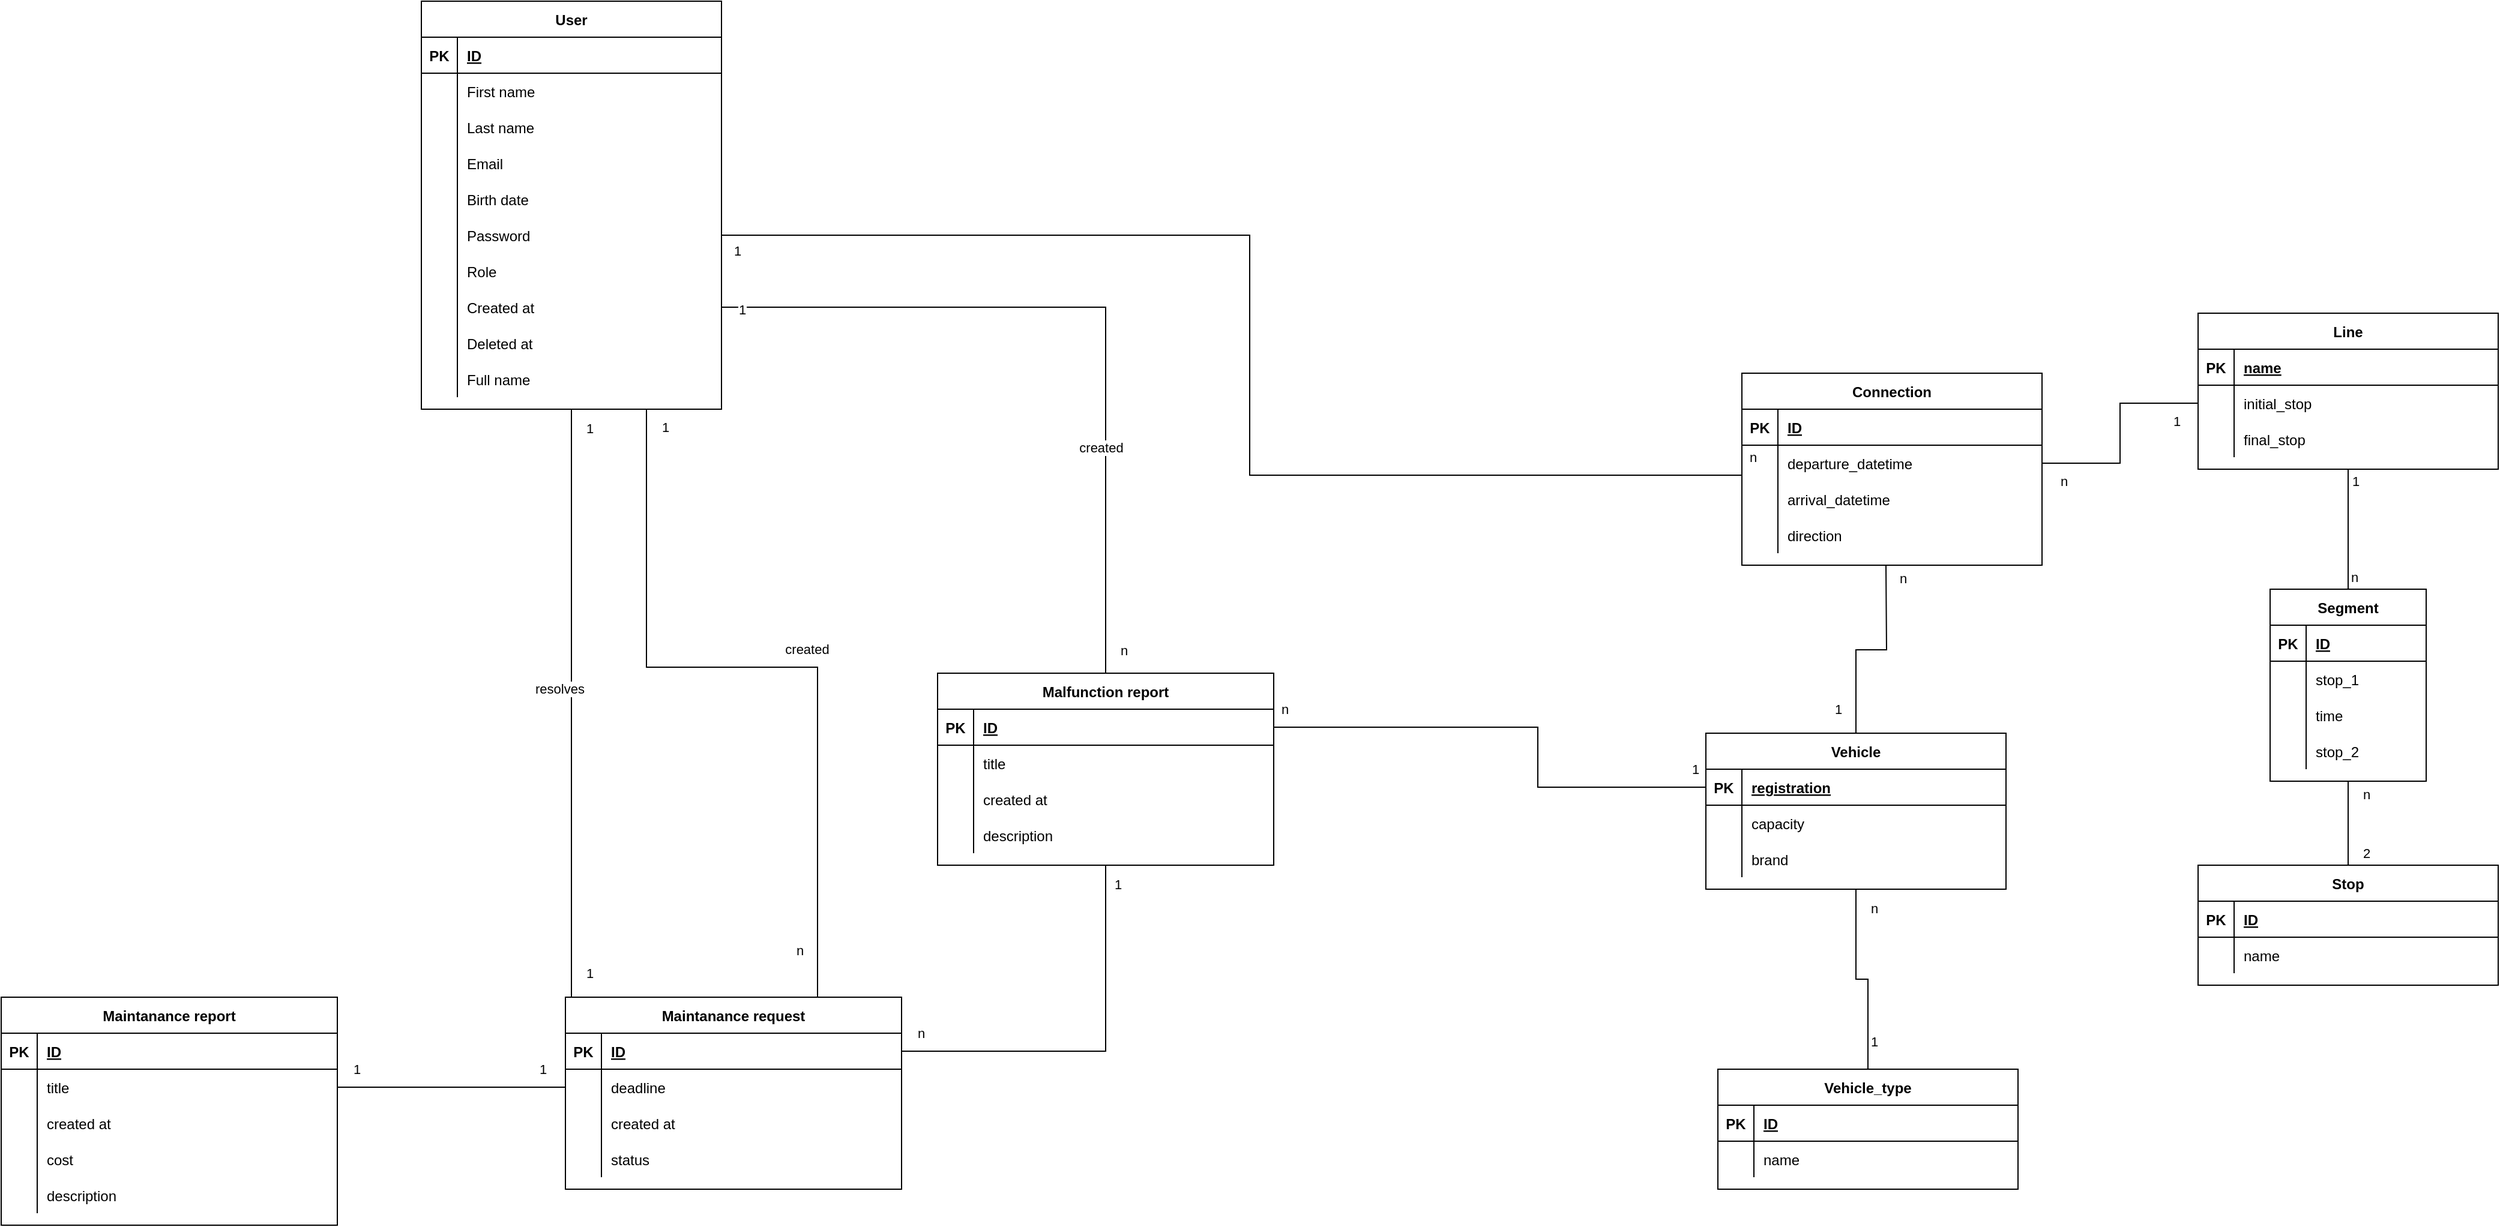 <mxfile version="22.1.3" type="device">
  <diagram id="R2lEEEUBdFMjLlhIrx00" name="Page-1">
    <mxGraphModel dx="2805" dy="645" grid="1" gridSize="10" guides="1" tooltips="1" connect="1" arrows="1" fold="1" page="1" pageScale="1" pageWidth="850" pageHeight="1100" math="0" shadow="0" extFonts="Permanent Marker^https://fonts.googleapis.com/css?family=Permanent+Marker">
      <root>
        <mxCell id="0" />
        <mxCell id="1" parent="0" />
        <mxCell id="C-vyLk0tnHw3VtMMgP7b-2" value="Vehicle_type" style="shape=table;startSize=30;container=1;collapsible=1;childLayout=tableLayout;fixedRows=1;rowLines=0;fontStyle=1;align=center;resizeLast=1;" parent="1" vertex="1">
          <mxGeometry x="100" y="940" width="250" height="100" as="geometry" />
        </mxCell>
        <mxCell id="C-vyLk0tnHw3VtMMgP7b-3" value="" style="shape=partialRectangle;collapsible=0;dropTarget=0;pointerEvents=0;fillColor=none;points=[[0,0.5],[1,0.5]];portConstraint=eastwest;top=0;left=0;right=0;bottom=1;" parent="C-vyLk0tnHw3VtMMgP7b-2" vertex="1">
          <mxGeometry y="30" width="250" height="30" as="geometry" />
        </mxCell>
        <mxCell id="C-vyLk0tnHw3VtMMgP7b-4" value="PK" style="shape=partialRectangle;overflow=hidden;connectable=0;fillColor=none;top=0;left=0;bottom=0;right=0;fontStyle=1;" parent="C-vyLk0tnHw3VtMMgP7b-3" vertex="1">
          <mxGeometry width="30" height="30" as="geometry">
            <mxRectangle width="30" height="30" as="alternateBounds" />
          </mxGeometry>
        </mxCell>
        <mxCell id="C-vyLk0tnHw3VtMMgP7b-5" value="ID" style="shape=partialRectangle;overflow=hidden;connectable=0;fillColor=none;top=0;left=0;bottom=0;right=0;align=left;spacingLeft=6;fontStyle=5;" parent="C-vyLk0tnHw3VtMMgP7b-3" vertex="1">
          <mxGeometry x="30" width="220" height="30" as="geometry">
            <mxRectangle width="220" height="30" as="alternateBounds" />
          </mxGeometry>
        </mxCell>
        <mxCell id="C-vyLk0tnHw3VtMMgP7b-9" value="" style="shape=partialRectangle;collapsible=0;dropTarget=0;pointerEvents=0;fillColor=none;points=[[0,0.5],[1,0.5]];portConstraint=eastwest;top=0;left=0;right=0;bottom=0;" parent="C-vyLk0tnHw3VtMMgP7b-2" vertex="1">
          <mxGeometry y="60" width="250" height="30" as="geometry" />
        </mxCell>
        <mxCell id="C-vyLk0tnHw3VtMMgP7b-10" value="" style="shape=partialRectangle;overflow=hidden;connectable=0;fillColor=none;top=0;left=0;bottom=0;right=0;" parent="C-vyLk0tnHw3VtMMgP7b-9" vertex="1">
          <mxGeometry width="30" height="30" as="geometry">
            <mxRectangle width="30" height="30" as="alternateBounds" />
          </mxGeometry>
        </mxCell>
        <mxCell id="C-vyLk0tnHw3VtMMgP7b-11" value="name" style="shape=partialRectangle;overflow=hidden;connectable=0;fillColor=none;top=0;left=0;bottom=0;right=0;align=left;spacingLeft=6;" parent="C-vyLk0tnHw3VtMMgP7b-9" vertex="1">
          <mxGeometry x="30" width="220" height="30" as="geometry">
            <mxRectangle width="220" height="30" as="alternateBounds" />
          </mxGeometry>
        </mxCell>
        <mxCell id="rKPYATLytXIQ5X2I3dqQ-242" style="edgeStyle=orthogonalEdgeStyle;rounded=0;orthogonalLoop=1;jettySize=auto;html=1;exitX=0.5;exitY=0;exitDx=0;exitDy=0;entryX=0.5;entryY=1;entryDx=0;entryDy=0;endArrow=none;endFill=0;" parent="1" source="C-vyLk0tnHw3VtMMgP7b-23" edge="1">
          <mxGeometry relative="1" as="geometry">
            <mxPoint x="220" y="590" as="sourcePoint" />
            <mxPoint x="240" y="520" as="targetPoint" />
          </mxGeometry>
        </mxCell>
        <mxCell id="rKPYATLytXIQ5X2I3dqQ-243" value="1" style="edgeLabel;html=1;align=center;verticalAlign=middle;resizable=0;points=[];" parent="rKPYATLytXIQ5X2I3dqQ-242" vertex="1" connectable="0">
          <mxGeometry x="-0.378" y="4" relative="1" as="geometry">
            <mxPoint x="-11" y="31" as="offset" />
          </mxGeometry>
        </mxCell>
        <mxCell id="rKPYATLytXIQ5X2I3dqQ-244" value="n" style="edgeLabel;html=1;align=center;verticalAlign=middle;resizable=0;points=[];" parent="rKPYATLytXIQ5X2I3dqQ-242" vertex="1" connectable="0">
          <mxGeometry x="0.596" y="-3" relative="1" as="geometry">
            <mxPoint x="11" y="-23" as="offset" />
          </mxGeometry>
        </mxCell>
        <mxCell id="C-vyLk0tnHw3VtMMgP7b-23" value="Vehicle" style="shape=table;startSize=30;container=1;collapsible=1;childLayout=tableLayout;fixedRows=1;rowLines=0;fontStyle=1;align=center;resizeLast=1;" parent="1" vertex="1">
          <mxGeometry x="90" y="660" width="250" height="130" as="geometry" />
        </mxCell>
        <mxCell id="C-vyLk0tnHw3VtMMgP7b-24" value="" style="shape=partialRectangle;collapsible=0;dropTarget=0;pointerEvents=0;fillColor=none;points=[[0,0.5],[1,0.5]];portConstraint=eastwest;top=0;left=0;right=0;bottom=1;" parent="C-vyLk0tnHw3VtMMgP7b-23" vertex="1">
          <mxGeometry y="30" width="250" height="30" as="geometry" />
        </mxCell>
        <mxCell id="C-vyLk0tnHw3VtMMgP7b-25" value="PK" style="shape=partialRectangle;overflow=hidden;connectable=0;fillColor=none;top=0;left=0;bottom=0;right=0;fontStyle=1;" parent="C-vyLk0tnHw3VtMMgP7b-24" vertex="1">
          <mxGeometry width="30" height="30" as="geometry">
            <mxRectangle width="30" height="30" as="alternateBounds" />
          </mxGeometry>
        </mxCell>
        <mxCell id="C-vyLk0tnHw3VtMMgP7b-26" value="registration" style="shape=partialRectangle;overflow=hidden;connectable=0;fillColor=none;top=0;left=0;bottom=0;right=0;align=left;spacingLeft=6;fontStyle=5;" parent="C-vyLk0tnHw3VtMMgP7b-24" vertex="1">
          <mxGeometry x="30" width="220" height="30" as="geometry">
            <mxRectangle width="220" height="30" as="alternateBounds" />
          </mxGeometry>
        </mxCell>
        <mxCell id="C-vyLk0tnHw3VtMMgP7b-27" value="" style="shape=partialRectangle;collapsible=0;dropTarget=0;pointerEvents=0;fillColor=none;points=[[0,0.5],[1,0.5]];portConstraint=eastwest;top=0;left=0;right=0;bottom=0;" parent="C-vyLk0tnHw3VtMMgP7b-23" vertex="1">
          <mxGeometry y="60" width="250" height="30" as="geometry" />
        </mxCell>
        <mxCell id="C-vyLk0tnHw3VtMMgP7b-28" value="" style="shape=partialRectangle;overflow=hidden;connectable=0;fillColor=none;top=0;left=0;bottom=0;right=0;" parent="C-vyLk0tnHw3VtMMgP7b-27" vertex="1">
          <mxGeometry width="30" height="30" as="geometry">
            <mxRectangle width="30" height="30" as="alternateBounds" />
          </mxGeometry>
        </mxCell>
        <mxCell id="C-vyLk0tnHw3VtMMgP7b-29" value="capacity" style="shape=partialRectangle;overflow=hidden;connectable=0;fillColor=none;top=0;left=0;bottom=0;right=0;align=left;spacingLeft=6;" parent="C-vyLk0tnHw3VtMMgP7b-27" vertex="1">
          <mxGeometry x="30" width="220" height="30" as="geometry">
            <mxRectangle width="220" height="30" as="alternateBounds" />
          </mxGeometry>
        </mxCell>
        <mxCell id="Gi2zDjXjp__saci6c5SO-1" value="" style="shape=partialRectangle;collapsible=0;dropTarget=0;pointerEvents=0;fillColor=none;points=[[0,0.5],[1,0.5]];portConstraint=eastwest;top=0;left=0;right=0;bottom=0;" parent="C-vyLk0tnHw3VtMMgP7b-23" vertex="1">
          <mxGeometry y="90" width="250" height="30" as="geometry" />
        </mxCell>
        <mxCell id="Gi2zDjXjp__saci6c5SO-2" value="" style="shape=partialRectangle;overflow=hidden;connectable=0;fillColor=none;top=0;left=0;bottom=0;right=0;" parent="Gi2zDjXjp__saci6c5SO-1" vertex="1">
          <mxGeometry width="30" height="30" as="geometry">
            <mxRectangle width="30" height="30" as="alternateBounds" />
          </mxGeometry>
        </mxCell>
        <mxCell id="Gi2zDjXjp__saci6c5SO-3" value="brand" style="shape=partialRectangle;overflow=hidden;connectable=0;fillColor=none;top=0;left=0;bottom=0;right=0;align=left;spacingLeft=6;" parent="Gi2zDjXjp__saci6c5SO-1" vertex="1">
          <mxGeometry x="30" width="220" height="30" as="geometry">
            <mxRectangle width="220" height="30" as="alternateBounds" />
          </mxGeometry>
        </mxCell>
        <mxCell id="Gi2zDjXjp__saci6c5SO-76" style="edgeStyle=orthogonalEdgeStyle;rounded=0;orthogonalLoop=1;jettySize=auto;html=1;exitX=0.5;exitY=1;exitDx=0;exitDy=0;endArrow=none;endFill=0;entryX=0.5;entryY=0;entryDx=0;entryDy=0;" parent="1" source="C-vyLk0tnHw3VtMMgP7b-23" target="C-vyLk0tnHw3VtMMgP7b-2" edge="1">
          <mxGeometry relative="1" as="geometry">
            <mxPoint x="390.0" y="164.47" as="sourcePoint" />
            <mxPoint x="500" y="164" as="targetPoint" />
          </mxGeometry>
        </mxCell>
        <mxCell id="Gi2zDjXjp__saci6c5SO-77" value="n" style="edgeLabel;html=1;align=center;verticalAlign=middle;resizable=0;points=[];" parent="Gi2zDjXjp__saci6c5SO-76" vertex="1" connectable="0">
          <mxGeometry x="-0.669" relative="1" as="geometry">
            <mxPoint x="15" y="-11" as="offset" />
          </mxGeometry>
        </mxCell>
        <mxCell id="Gi2zDjXjp__saci6c5SO-81" value="1" style="edgeLabel;html=1;align=center;verticalAlign=middle;resizable=0;points=[];" parent="Gi2zDjXjp__saci6c5SO-76" vertex="1" connectable="0">
          <mxGeometry x="0.795" y="3" relative="1" as="geometry">
            <mxPoint x="2" y="-7" as="offset" />
          </mxGeometry>
        </mxCell>
        <mxCell id="Gi2zDjXjp__saci6c5SO-82" value="Line" style="shape=table;startSize=30;container=1;collapsible=1;childLayout=tableLayout;fixedRows=1;rowLines=0;fontStyle=1;align=center;resizeLast=1;" parent="1" vertex="1">
          <mxGeometry x="500" y="310" width="250" height="130" as="geometry" />
        </mxCell>
        <mxCell id="Gi2zDjXjp__saci6c5SO-83" value="" style="shape=partialRectangle;collapsible=0;dropTarget=0;pointerEvents=0;fillColor=none;points=[[0,0.5],[1,0.5]];portConstraint=eastwest;top=0;left=0;right=0;bottom=1;" parent="Gi2zDjXjp__saci6c5SO-82" vertex="1">
          <mxGeometry y="30" width="250" height="30" as="geometry" />
        </mxCell>
        <mxCell id="Gi2zDjXjp__saci6c5SO-84" value="PK" style="shape=partialRectangle;overflow=hidden;connectable=0;fillColor=none;top=0;left=0;bottom=0;right=0;fontStyle=1;" parent="Gi2zDjXjp__saci6c5SO-83" vertex="1">
          <mxGeometry width="30" height="30" as="geometry">
            <mxRectangle width="30" height="30" as="alternateBounds" />
          </mxGeometry>
        </mxCell>
        <mxCell id="Gi2zDjXjp__saci6c5SO-85" value="name" style="shape=partialRectangle;overflow=hidden;connectable=0;fillColor=none;top=0;left=0;bottom=0;right=0;align=left;spacingLeft=6;fontStyle=5;" parent="Gi2zDjXjp__saci6c5SO-83" vertex="1">
          <mxGeometry x="30" width="220" height="30" as="geometry">
            <mxRectangle width="220" height="30" as="alternateBounds" />
          </mxGeometry>
        </mxCell>
        <mxCell id="Gi2zDjXjp__saci6c5SO-86" value="" style="shape=partialRectangle;collapsible=0;dropTarget=0;pointerEvents=0;fillColor=none;points=[[0,0.5],[1,0.5]];portConstraint=eastwest;top=0;left=0;right=0;bottom=0;" parent="Gi2zDjXjp__saci6c5SO-82" vertex="1">
          <mxGeometry y="60" width="250" height="30" as="geometry" />
        </mxCell>
        <mxCell id="Gi2zDjXjp__saci6c5SO-87" value="" style="shape=partialRectangle;overflow=hidden;connectable=0;fillColor=none;top=0;left=0;bottom=0;right=0;" parent="Gi2zDjXjp__saci6c5SO-86" vertex="1">
          <mxGeometry width="30" height="30" as="geometry">
            <mxRectangle width="30" height="30" as="alternateBounds" />
          </mxGeometry>
        </mxCell>
        <mxCell id="Gi2zDjXjp__saci6c5SO-88" value="initial_stop" style="shape=partialRectangle;overflow=hidden;connectable=0;fillColor=none;top=0;left=0;bottom=0;right=0;align=left;spacingLeft=6;" parent="Gi2zDjXjp__saci6c5SO-86" vertex="1">
          <mxGeometry x="30" width="220" height="30" as="geometry">
            <mxRectangle width="220" height="30" as="alternateBounds" />
          </mxGeometry>
        </mxCell>
        <mxCell id="Gi2zDjXjp__saci6c5SO-150" value="" style="shape=partialRectangle;collapsible=0;dropTarget=0;pointerEvents=0;fillColor=none;points=[[0,0.5],[1,0.5]];portConstraint=eastwest;top=0;left=0;right=0;bottom=0;" parent="Gi2zDjXjp__saci6c5SO-82" vertex="1">
          <mxGeometry y="90" width="250" height="30" as="geometry" />
        </mxCell>
        <mxCell id="Gi2zDjXjp__saci6c5SO-151" value="" style="shape=partialRectangle;overflow=hidden;connectable=0;fillColor=none;top=0;left=0;bottom=0;right=0;" parent="Gi2zDjXjp__saci6c5SO-150" vertex="1">
          <mxGeometry width="30" height="30" as="geometry">
            <mxRectangle width="30" height="30" as="alternateBounds" />
          </mxGeometry>
        </mxCell>
        <mxCell id="Gi2zDjXjp__saci6c5SO-152" value="final_stop" style="shape=partialRectangle;overflow=hidden;connectable=0;fillColor=none;top=0;left=0;bottom=0;right=0;align=left;spacingLeft=6;" parent="Gi2zDjXjp__saci6c5SO-150" vertex="1">
          <mxGeometry x="30" width="220" height="30" as="geometry">
            <mxRectangle width="220" height="30" as="alternateBounds" />
          </mxGeometry>
        </mxCell>
        <mxCell id="Gi2zDjXjp__saci6c5SO-89" value="Stop" style="shape=table;startSize=30;container=1;collapsible=1;childLayout=tableLayout;fixedRows=1;rowLines=0;fontStyle=1;align=center;resizeLast=1;" parent="1" vertex="1">
          <mxGeometry x="500" y="770" width="250" height="100" as="geometry" />
        </mxCell>
        <mxCell id="Gi2zDjXjp__saci6c5SO-90" value="" style="shape=partialRectangle;collapsible=0;dropTarget=0;pointerEvents=0;fillColor=none;points=[[0,0.5],[1,0.5]];portConstraint=eastwest;top=0;left=0;right=0;bottom=1;" parent="Gi2zDjXjp__saci6c5SO-89" vertex="1">
          <mxGeometry y="30" width="250" height="30" as="geometry" />
        </mxCell>
        <mxCell id="Gi2zDjXjp__saci6c5SO-91" value="PK" style="shape=partialRectangle;overflow=hidden;connectable=0;fillColor=none;top=0;left=0;bottom=0;right=0;fontStyle=1;" parent="Gi2zDjXjp__saci6c5SO-90" vertex="1">
          <mxGeometry width="30" height="30" as="geometry">
            <mxRectangle width="30" height="30" as="alternateBounds" />
          </mxGeometry>
        </mxCell>
        <mxCell id="Gi2zDjXjp__saci6c5SO-92" value="ID" style="shape=partialRectangle;overflow=hidden;connectable=0;fillColor=none;top=0;left=0;bottom=0;right=0;align=left;spacingLeft=6;fontStyle=5;" parent="Gi2zDjXjp__saci6c5SO-90" vertex="1">
          <mxGeometry x="30" width="220" height="30" as="geometry">
            <mxRectangle width="220" height="30" as="alternateBounds" />
          </mxGeometry>
        </mxCell>
        <mxCell id="Gi2zDjXjp__saci6c5SO-93" value="" style="shape=partialRectangle;collapsible=0;dropTarget=0;pointerEvents=0;fillColor=none;points=[[0,0.5],[1,0.5]];portConstraint=eastwest;top=0;left=0;right=0;bottom=0;" parent="Gi2zDjXjp__saci6c5SO-89" vertex="1">
          <mxGeometry y="60" width="250" height="30" as="geometry" />
        </mxCell>
        <mxCell id="Gi2zDjXjp__saci6c5SO-94" value="" style="shape=partialRectangle;overflow=hidden;connectable=0;fillColor=none;top=0;left=0;bottom=0;right=0;" parent="Gi2zDjXjp__saci6c5SO-93" vertex="1">
          <mxGeometry width="30" height="30" as="geometry">
            <mxRectangle width="30" height="30" as="alternateBounds" />
          </mxGeometry>
        </mxCell>
        <mxCell id="Gi2zDjXjp__saci6c5SO-95" value="name" style="shape=partialRectangle;overflow=hidden;connectable=0;fillColor=none;top=0;left=0;bottom=0;right=0;align=left;spacingLeft=6;" parent="Gi2zDjXjp__saci6c5SO-93" vertex="1">
          <mxGeometry x="30" width="220" height="30" as="geometry">
            <mxRectangle width="220" height="30" as="alternateBounds" />
          </mxGeometry>
        </mxCell>
        <mxCell id="rKPYATLytXIQ5X2I3dqQ-1" style="edgeStyle=orthogonalEdgeStyle;rounded=0;orthogonalLoop=1;jettySize=auto;html=1;entryX=0.5;entryY=1;entryDx=0;entryDy=0;endArrow=none;endFill=0;" parent="1" source="Gi2zDjXjp__saci6c5SO-103" target="Gi2zDjXjp__saci6c5SO-82" edge="1">
          <mxGeometry relative="1" as="geometry" />
        </mxCell>
        <mxCell id="rKPYATLytXIQ5X2I3dqQ-4" value="1" style="edgeLabel;html=1;align=center;verticalAlign=middle;resizable=0;points=[];" parent="rKPYATLytXIQ5X2I3dqQ-1" vertex="1" connectable="0">
          <mxGeometry x="0.64" y="-6" relative="1" as="geometry">
            <mxPoint y="-8" as="offset" />
          </mxGeometry>
        </mxCell>
        <mxCell id="rKPYATLytXIQ5X2I3dqQ-5" value="n" style="edgeLabel;html=1;align=center;verticalAlign=middle;resizable=0;points=[];" parent="rKPYATLytXIQ5X2I3dqQ-1" vertex="1" connectable="0">
          <mxGeometry x="-0.56" y="-2" relative="1" as="geometry">
            <mxPoint x="3" y="12" as="offset" />
          </mxGeometry>
        </mxCell>
        <mxCell id="rKPYATLytXIQ5X2I3dqQ-2" style="edgeStyle=orthogonalEdgeStyle;rounded=0;orthogonalLoop=1;jettySize=auto;html=1;exitX=0.5;exitY=1;exitDx=0;exitDy=0;entryX=0.5;entryY=0;entryDx=0;entryDy=0;endArrow=none;endFill=0;" parent="1" source="Gi2zDjXjp__saci6c5SO-103" target="Gi2zDjXjp__saci6c5SO-89" edge="1">
          <mxGeometry relative="1" as="geometry" />
        </mxCell>
        <mxCell id="rKPYATLytXIQ5X2I3dqQ-6" value="2" style="edgeLabel;html=1;align=center;verticalAlign=middle;resizable=0;points=[];" parent="rKPYATLytXIQ5X2I3dqQ-2" vertex="1" connectable="0">
          <mxGeometry x="0.6" relative="1" as="geometry">
            <mxPoint x="15" y="4" as="offset" />
          </mxGeometry>
        </mxCell>
        <mxCell id="rKPYATLytXIQ5X2I3dqQ-7" value="n" style="edgeLabel;html=1;align=center;verticalAlign=middle;resizable=0;points=[];" parent="rKPYATLytXIQ5X2I3dqQ-2" vertex="1" connectable="0">
          <mxGeometry x="-0.42" y="2" relative="1" as="geometry">
            <mxPoint x="13" y="-10" as="offset" />
          </mxGeometry>
        </mxCell>
        <mxCell id="Gi2zDjXjp__saci6c5SO-103" value="Segment" style="shape=table;startSize=30;container=1;collapsible=1;childLayout=tableLayout;fixedRows=1;rowLines=0;fontStyle=1;align=center;resizeLast=1;" parent="1" vertex="1">
          <mxGeometry x="560" y="540" width="130" height="160" as="geometry" />
        </mxCell>
        <mxCell id="Gi2zDjXjp__saci6c5SO-104" value="" style="shape=partialRectangle;collapsible=0;dropTarget=0;pointerEvents=0;fillColor=none;points=[[0,0.5],[1,0.5]];portConstraint=eastwest;top=0;left=0;right=0;bottom=1;" parent="Gi2zDjXjp__saci6c5SO-103" vertex="1">
          <mxGeometry y="30" width="130" height="30" as="geometry" />
        </mxCell>
        <mxCell id="Gi2zDjXjp__saci6c5SO-105" value="PK" style="shape=partialRectangle;overflow=hidden;connectable=0;fillColor=none;top=0;left=0;bottom=0;right=0;fontStyle=1;" parent="Gi2zDjXjp__saci6c5SO-104" vertex="1">
          <mxGeometry width="30" height="30" as="geometry">
            <mxRectangle width="30" height="30" as="alternateBounds" />
          </mxGeometry>
        </mxCell>
        <mxCell id="Gi2zDjXjp__saci6c5SO-106" value="ID" style="shape=partialRectangle;overflow=hidden;connectable=0;fillColor=none;top=0;left=0;bottom=0;right=0;align=left;spacingLeft=6;fontStyle=5;" parent="Gi2zDjXjp__saci6c5SO-104" vertex="1">
          <mxGeometry x="30" width="100" height="30" as="geometry">
            <mxRectangle width="100" height="30" as="alternateBounds" />
          </mxGeometry>
        </mxCell>
        <mxCell id="Gi2zDjXjp__saci6c5SO-107" value="" style="shape=partialRectangle;collapsible=0;dropTarget=0;pointerEvents=0;fillColor=none;points=[[0,0.5],[1,0.5]];portConstraint=eastwest;top=0;left=0;right=0;bottom=0;" parent="Gi2zDjXjp__saci6c5SO-103" vertex="1">
          <mxGeometry y="60" width="130" height="30" as="geometry" />
        </mxCell>
        <mxCell id="Gi2zDjXjp__saci6c5SO-108" value="" style="shape=partialRectangle;overflow=hidden;connectable=0;fillColor=none;top=0;left=0;bottom=0;right=0;fontStyle=1" parent="Gi2zDjXjp__saci6c5SO-107" vertex="1">
          <mxGeometry width="30" height="30" as="geometry">
            <mxRectangle width="30" height="30" as="alternateBounds" />
          </mxGeometry>
        </mxCell>
        <mxCell id="Gi2zDjXjp__saci6c5SO-109" value="stop_1" style="shape=partialRectangle;overflow=hidden;connectable=0;fillColor=none;top=0;left=0;bottom=0;right=0;align=left;spacingLeft=6;fontStyle=0" parent="Gi2zDjXjp__saci6c5SO-107" vertex="1">
          <mxGeometry x="30" width="100" height="30" as="geometry">
            <mxRectangle width="100" height="30" as="alternateBounds" />
          </mxGeometry>
        </mxCell>
        <mxCell id="Gi2zDjXjp__saci6c5SO-110" value="" style="shape=partialRectangle;collapsible=0;dropTarget=0;pointerEvents=0;fillColor=none;points=[[0,0.5],[1,0.5]];portConstraint=eastwest;top=0;left=0;right=0;bottom=0;" parent="Gi2zDjXjp__saci6c5SO-103" vertex="1">
          <mxGeometry y="90" width="130" height="30" as="geometry" />
        </mxCell>
        <mxCell id="Gi2zDjXjp__saci6c5SO-111" value="" style="shape=partialRectangle;overflow=hidden;connectable=0;fillColor=none;top=0;left=0;bottom=0;right=0;fontStyle=1" parent="Gi2zDjXjp__saci6c5SO-110" vertex="1">
          <mxGeometry width="30" height="30" as="geometry">
            <mxRectangle width="30" height="30" as="alternateBounds" />
          </mxGeometry>
        </mxCell>
        <mxCell id="Gi2zDjXjp__saci6c5SO-112" value="time" style="shape=partialRectangle;overflow=hidden;connectable=0;fillColor=none;top=0;left=0;bottom=0;right=0;align=left;spacingLeft=6;fontStyle=0" parent="Gi2zDjXjp__saci6c5SO-110" vertex="1">
          <mxGeometry x="30" width="100" height="30" as="geometry">
            <mxRectangle width="100" height="30" as="alternateBounds" />
          </mxGeometry>
        </mxCell>
        <mxCell id="Chz0OQn8pencxH2u3Dxc-10" value="" style="shape=partialRectangle;collapsible=0;dropTarget=0;pointerEvents=0;fillColor=none;points=[[0,0.5],[1,0.5]];portConstraint=eastwest;top=0;left=0;right=0;bottom=0;" vertex="1" parent="Gi2zDjXjp__saci6c5SO-103">
          <mxGeometry y="120" width="130" height="30" as="geometry" />
        </mxCell>
        <mxCell id="Chz0OQn8pencxH2u3Dxc-11" value="" style="shape=partialRectangle;overflow=hidden;connectable=0;fillColor=none;top=0;left=0;bottom=0;right=0;fontStyle=1" vertex="1" parent="Chz0OQn8pencxH2u3Dxc-10">
          <mxGeometry width="30" height="30" as="geometry">
            <mxRectangle width="30" height="30" as="alternateBounds" />
          </mxGeometry>
        </mxCell>
        <mxCell id="Chz0OQn8pencxH2u3Dxc-12" value="stop_2" style="shape=partialRectangle;overflow=hidden;connectable=0;fillColor=none;top=0;left=0;bottom=0;right=0;align=left;spacingLeft=6;fontStyle=0" vertex="1" parent="Chz0OQn8pencxH2u3Dxc-10">
          <mxGeometry x="30" width="100" height="30" as="geometry">
            <mxRectangle width="100" height="30" as="alternateBounds" />
          </mxGeometry>
        </mxCell>
        <mxCell id="Gi2zDjXjp__saci6c5SO-120" value="Connection" style="shape=table;startSize=30;container=1;collapsible=1;childLayout=tableLayout;fixedRows=1;rowLines=0;fontStyle=1;align=center;resizeLast=1;" parent="1" vertex="1">
          <mxGeometry x="120" y="360" width="250" height="160" as="geometry" />
        </mxCell>
        <mxCell id="Gi2zDjXjp__saci6c5SO-121" value="" style="shape=partialRectangle;collapsible=0;dropTarget=0;pointerEvents=0;fillColor=none;points=[[0,0.5],[1,0.5]];portConstraint=eastwest;top=0;left=0;right=0;bottom=1;" parent="Gi2zDjXjp__saci6c5SO-120" vertex="1">
          <mxGeometry y="30" width="250" height="30" as="geometry" />
        </mxCell>
        <mxCell id="Gi2zDjXjp__saci6c5SO-122" value="PK" style="shape=partialRectangle;overflow=hidden;connectable=0;fillColor=none;top=0;left=0;bottom=0;right=0;fontStyle=1;" parent="Gi2zDjXjp__saci6c5SO-121" vertex="1">
          <mxGeometry width="30" height="30" as="geometry">
            <mxRectangle width="30" height="30" as="alternateBounds" />
          </mxGeometry>
        </mxCell>
        <mxCell id="Gi2zDjXjp__saci6c5SO-123" value="ID" style="shape=partialRectangle;overflow=hidden;connectable=0;fillColor=none;top=0;left=0;bottom=0;right=0;align=left;spacingLeft=6;fontStyle=5;" parent="Gi2zDjXjp__saci6c5SO-121" vertex="1">
          <mxGeometry x="30" width="220" height="30" as="geometry">
            <mxRectangle width="220" height="30" as="alternateBounds" />
          </mxGeometry>
        </mxCell>
        <mxCell id="Gi2zDjXjp__saci6c5SO-124" value="" style="shape=partialRectangle;collapsible=0;dropTarget=0;pointerEvents=0;fillColor=none;points=[[0,0.5],[1,0.5]];portConstraint=eastwest;top=0;left=0;right=0;bottom=0;" parent="Gi2zDjXjp__saci6c5SO-120" vertex="1">
          <mxGeometry y="60" width="250" height="30" as="geometry" />
        </mxCell>
        <mxCell id="Gi2zDjXjp__saci6c5SO-125" value="" style="shape=partialRectangle;overflow=hidden;connectable=0;fillColor=none;top=0;left=0;bottom=0;right=0;" parent="Gi2zDjXjp__saci6c5SO-124" vertex="1">
          <mxGeometry width="30" height="30" as="geometry">
            <mxRectangle width="30" height="30" as="alternateBounds" />
          </mxGeometry>
        </mxCell>
        <mxCell id="Gi2zDjXjp__saci6c5SO-126" value="departure_datetime" style="shape=partialRectangle;overflow=hidden;connectable=0;fillColor=none;top=0;left=0;bottom=0;right=0;align=left;spacingLeft=6;" parent="Gi2zDjXjp__saci6c5SO-124" vertex="1">
          <mxGeometry x="30" width="220" height="30" as="geometry">
            <mxRectangle width="220" height="30" as="alternateBounds" />
          </mxGeometry>
        </mxCell>
        <mxCell id="Gi2zDjXjp__saci6c5SO-127" value="" style="shape=partialRectangle;collapsible=0;dropTarget=0;pointerEvents=0;fillColor=none;points=[[0,0.5],[1,0.5]];portConstraint=eastwest;top=0;left=0;right=0;bottom=0;" parent="Gi2zDjXjp__saci6c5SO-120" vertex="1">
          <mxGeometry y="90" width="250" height="30" as="geometry" />
        </mxCell>
        <mxCell id="Gi2zDjXjp__saci6c5SO-128" value="" style="shape=partialRectangle;overflow=hidden;connectable=0;fillColor=none;top=0;left=0;bottom=0;right=0;" parent="Gi2zDjXjp__saci6c5SO-127" vertex="1">
          <mxGeometry width="30" height="30" as="geometry">
            <mxRectangle width="30" height="30" as="alternateBounds" />
          </mxGeometry>
        </mxCell>
        <mxCell id="Gi2zDjXjp__saci6c5SO-129" value="arrival_datetime" style="shape=partialRectangle;overflow=hidden;connectable=0;fillColor=none;top=0;left=0;bottom=0;right=0;align=left;spacingLeft=6;" parent="Gi2zDjXjp__saci6c5SO-127" vertex="1">
          <mxGeometry x="30" width="220" height="30" as="geometry">
            <mxRectangle width="220" height="30" as="alternateBounds" />
          </mxGeometry>
        </mxCell>
        <mxCell id="Gi2zDjXjp__saci6c5SO-130" value="" style="shape=partialRectangle;collapsible=0;dropTarget=0;pointerEvents=0;fillColor=none;points=[[0,0.5],[1,0.5]];portConstraint=eastwest;top=0;left=0;right=0;bottom=0;" parent="Gi2zDjXjp__saci6c5SO-120" vertex="1">
          <mxGeometry y="120" width="250" height="30" as="geometry" />
        </mxCell>
        <mxCell id="Gi2zDjXjp__saci6c5SO-131" value="" style="shape=partialRectangle;overflow=hidden;connectable=0;fillColor=none;top=0;left=0;bottom=0;right=0;" parent="Gi2zDjXjp__saci6c5SO-130" vertex="1">
          <mxGeometry width="30" height="30" as="geometry">
            <mxRectangle width="30" height="30" as="alternateBounds" />
          </mxGeometry>
        </mxCell>
        <mxCell id="Gi2zDjXjp__saci6c5SO-132" value="direction" style="shape=partialRectangle;overflow=hidden;connectable=0;fillColor=none;top=0;left=0;bottom=0;right=0;align=left;spacingLeft=6;" parent="Gi2zDjXjp__saci6c5SO-130" vertex="1">
          <mxGeometry x="30" width="220" height="30" as="geometry">
            <mxRectangle width="220" height="30" as="alternateBounds" />
          </mxGeometry>
        </mxCell>
        <mxCell id="Gi2zDjXjp__saci6c5SO-147" style="edgeStyle=orthogonalEdgeStyle;rounded=0;orthogonalLoop=1;jettySize=auto;html=1;exitX=1;exitY=0.5;exitDx=0;exitDy=0;entryX=0;entryY=0.5;entryDx=0;entryDy=0;endArrow=none;endFill=0;" parent="1" source="Gi2zDjXjp__saci6c5SO-124" target="Gi2zDjXjp__saci6c5SO-86" edge="1">
          <mxGeometry relative="1" as="geometry" />
        </mxCell>
        <mxCell id="Gi2zDjXjp__saci6c5SO-148" value="n" style="edgeLabel;html=1;align=center;verticalAlign=middle;resizable=0;points=[];" parent="Gi2zDjXjp__saci6c5SO-147" vertex="1" connectable="0">
          <mxGeometry x="-0.795" y="-1" relative="1" as="geometry">
            <mxPoint x="-1" y="14" as="offset" />
          </mxGeometry>
        </mxCell>
        <mxCell id="Gi2zDjXjp__saci6c5SO-149" value="1" style="edgeLabel;html=1;align=center;verticalAlign=middle;resizable=0;points=[];" parent="Gi2zDjXjp__saci6c5SO-147" vertex="1" connectable="0">
          <mxGeometry x="0.81" y="-2" relative="1" as="geometry">
            <mxPoint x="-1" y="13" as="offset" />
          </mxGeometry>
        </mxCell>
        <mxCell id="rKPYATLytXIQ5X2I3dqQ-8" value="User" style="shape=table;startSize=30;container=1;collapsible=1;childLayout=tableLayout;fixedRows=1;rowLines=0;fontStyle=1;align=center;resizeLast=1;" parent="1" vertex="1">
          <mxGeometry x="-980" y="50" width="250" height="340" as="geometry" />
        </mxCell>
        <mxCell id="rKPYATLytXIQ5X2I3dqQ-9" value="" style="shape=partialRectangle;collapsible=0;dropTarget=0;pointerEvents=0;fillColor=none;points=[[0,0.5],[1,0.5]];portConstraint=eastwest;top=0;left=0;right=0;bottom=1;" parent="rKPYATLytXIQ5X2I3dqQ-8" vertex="1">
          <mxGeometry y="30" width="250" height="30" as="geometry" />
        </mxCell>
        <mxCell id="rKPYATLytXIQ5X2I3dqQ-10" value="PK" style="shape=partialRectangle;overflow=hidden;connectable=0;fillColor=none;top=0;left=0;bottom=0;right=0;fontStyle=1;" parent="rKPYATLytXIQ5X2I3dqQ-9" vertex="1">
          <mxGeometry width="30" height="30" as="geometry">
            <mxRectangle width="30" height="30" as="alternateBounds" />
          </mxGeometry>
        </mxCell>
        <mxCell id="rKPYATLytXIQ5X2I3dqQ-11" value="ID" style="shape=partialRectangle;overflow=hidden;connectable=0;fillColor=none;top=0;left=0;bottom=0;right=0;align=left;spacingLeft=6;fontStyle=5;" parent="rKPYATLytXIQ5X2I3dqQ-9" vertex="1">
          <mxGeometry x="30" width="220" height="30" as="geometry">
            <mxRectangle width="220" height="30" as="alternateBounds" />
          </mxGeometry>
        </mxCell>
        <mxCell id="rKPYATLytXIQ5X2I3dqQ-12" value="" style="shape=partialRectangle;collapsible=0;dropTarget=0;pointerEvents=0;fillColor=none;points=[[0,0.5],[1,0.5]];portConstraint=eastwest;top=0;left=0;right=0;bottom=0;" parent="rKPYATLytXIQ5X2I3dqQ-8" vertex="1">
          <mxGeometry y="60" width="250" height="30" as="geometry" />
        </mxCell>
        <mxCell id="rKPYATLytXIQ5X2I3dqQ-13" value="" style="shape=partialRectangle;overflow=hidden;connectable=0;fillColor=none;top=0;left=0;bottom=0;right=0;" parent="rKPYATLytXIQ5X2I3dqQ-12" vertex="1">
          <mxGeometry width="30" height="30" as="geometry">
            <mxRectangle width="30" height="30" as="alternateBounds" />
          </mxGeometry>
        </mxCell>
        <mxCell id="rKPYATLytXIQ5X2I3dqQ-14" value="First name" style="shape=partialRectangle;overflow=hidden;connectable=0;fillColor=none;top=0;left=0;bottom=0;right=0;align=left;spacingLeft=6;" parent="rKPYATLytXIQ5X2I3dqQ-12" vertex="1">
          <mxGeometry x="30" width="220" height="30" as="geometry">
            <mxRectangle width="220" height="30" as="alternateBounds" />
          </mxGeometry>
        </mxCell>
        <mxCell id="rKPYATLytXIQ5X2I3dqQ-22" value="" style="shape=partialRectangle;collapsible=0;dropTarget=0;pointerEvents=0;fillColor=none;points=[[0,0.5],[1,0.5]];portConstraint=eastwest;top=0;left=0;right=0;bottom=0;" parent="rKPYATLytXIQ5X2I3dqQ-8" vertex="1">
          <mxGeometry y="90" width="250" height="30" as="geometry" />
        </mxCell>
        <mxCell id="rKPYATLytXIQ5X2I3dqQ-23" value="" style="shape=partialRectangle;overflow=hidden;connectable=0;fillColor=none;top=0;left=0;bottom=0;right=0;" parent="rKPYATLytXIQ5X2I3dqQ-22" vertex="1">
          <mxGeometry width="30" height="30" as="geometry">
            <mxRectangle width="30" height="30" as="alternateBounds" />
          </mxGeometry>
        </mxCell>
        <mxCell id="rKPYATLytXIQ5X2I3dqQ-24" value="Last name" style="shape=partialRectangle;overflow=hidden;connectable=0;fillColor=none;top=0;left=0;bottom=0;right=0;align=left;spacingLeft=6;" parent="rKPYATLytXIQ5X2I3dqQ-22" vertex="1">
          <mxGeometry x="30" width="220" height="30" as="geometry">
            <mxRectangle width="220" height="30" as="alternateBounds" />
          </mxGeometry>
        </mxCell>
        <mxCell id="rKPYATLytXIQ5X2I3dqQ-25" value="" style="shape=partialRectangle;collapsible=0;dropTarget=0;pointerEvents=0;fillColor=none;points=[[0,0.5],[1,0.5]];portConstraint=eastwest;top=0;left=0;right=0;bottom=0;" parent="rKPYATLytXIQ5X2I3dqQ-8" vertex="1">
          <mxGeometry y="120" width="250" height="30" as="geometry" />
        </mxCell>
        <mxCell id="rKPYATLytXIQ5X2I3dqQ-26" value="" style="shape=partialRectangle;overflow=hidden;connectable=0;fillColor=none;top=0;left=0;bottom=0;right=0;" parent="rKPYATLytXIQ5X2I3dqQ-25" vertex="1">
          <mxGeometry width="30" height="30" as="geometry">
            <mxRectangle width="30" height="30" as="alternateBounds" />
          </mxGeometry>
        </mxCell>
        <mxCell id="rKPYATLytXIQ5X2I3dqQ-27" value="Email" style="shape=partialRectangle;overflow=hidden;connectable=0;fillColor=none;top=0;left=0;bottom=0;right=0;align=left;spacingLeft=6;" parent="rKPYATLytXIQ5X2I3dqQ-25" vertex="1">
          <mxGeometry x="30" width="220" height="30" as="geometry">
            <mxRectangle width="220" height="30" as="alternateBounds" />
          </mxGeometry>
        </mxCell>
        <mxCell id="rKPYATLytXIQ5X2I3dqQ-28" value="" style="shape=partialRectangle;collapsible=0;dropTarget=0;pointerEvents=0;fillColor=none;points=[[0,0.5],[1,0.5]];portConstraint=eastwest;top=0;left=0;right=0;bottom=0;" parent="rKPYATLytXIQ5X2I3dqQ-8" vertex="1">
          <mxGeometry y="150" width="250" height="30" as="geometry" />
        </mxCell>
        <mxCell id="rKPYATLytXIQ5X2I3dqQ-29" value="" style="shape=partialRectangle;overflow=hidden;connectable=0;fillColor=none;top=0;left=0;bottom=0;right=0;" parent="rKPYATLytXIQ5X2I3dqQ-28" vertex="1">
          <mxGeometry width="30" height="30" as="geometry">
            <mxRectangle width="30" height="30" as="alternateBounds" />
          </mxGeometry>
        </mxCell>
        <mxCell id="rKPYATLytXIQ5X2I3dqQ-30" value="Birth date" style="shape=partialRectangle;overflow=hidden;connectable=0;fillColor=none;top=0;left=0;bottom=0;right=0;align=left;spacingLeft=6;" parent="rKPYATLytXIQ5X2I3dqQ-28" vertex="1">
          <mxGeometry x="30" width="220" height="30" as="geometry">
            <mxRectangle width="220" height="30" as="alternateBounds" />
          </mxGeometry>
        </mxCell>
        <mxCell id="rKPYATLytXIQ5X2I3dqQ-31" value="" style="shape=partialRectangle;collapsible=0;dropTarget=0;pointerEvents=0;fillColor=none;points=[[0,0.5],[1,0.5]];portConstraint=eastwest;top=0;left=0;right=0;bottom=0;" parent="rKPYATLytXIQ5X2I3dqQ-8" vertex="1">
          <mxGeometry y="180" width="250" height="30" as="geometry" />
        </mxCell>
        <mxCell id="rKPYATLytXIQ5X2I3dqQ-32" value="" style="shape=partialRectangle;overflow=hidden;connectable=0;fillColor=none;top=0;left=0;bottom=0;right=0;" parent="rKPYATLytXIQ5X2I3dqQ-31" vertex="1">
          <mxGeometry width="30" height="30" as="geometry">
            <mxRectangle width="30" height="30" as="alternateBounds" />
          </mxGeometry>
        </mxCell>
        <mxCell id="rKPYATLytXIQ5X2I3dqQ-33" value="Password" style="shape=partialRectangle;overflow=hidden;connectable=0;fillColor=none;top=0;left=0;bottom=0;right=0;align=left;spacingLeft=6;" parent="rKPYATLytXIQ5X2I3dqQ-31" vertex="1">
          <mxGeometry x="30" width="220" height="30" as="geometry">
            <mxRectangle width="220" height="30" as="alternateBounds" />
          </mxGeometry>
        </mxCell>
        <mxCell id="rKPYATLytXIQ5X2I3dqQ-34" value="" style="shape=partialRectangle;collapsible=0;dropTarget=0;pointerEvents=0;fillColor=none;points=[[0,0.5],[1,0.5]];portConstraint=eastwest;top=0;left=0;right=0;bottom=0;" parent="rKPYATLytXIQ5X2I3dqQ-8" vertex="1">
          <mxGeometry y="210" width="250" height="30" as="geometry" />
        </mxCell>
        <mxCell id="rKPYATLytXIQ5X2I3dqQ-35" value="" style="shape=partialRectangle;overflow=hidden;connectable=0;fillColor=none;top=0;left=0;bottom=0;right=0;" parent="rKPYATLytXIQ5X2I3dqQ-34" vertex="1">
          <mxGeometry width="30" height="30" as="geometry">
            <mxRectangle width="30" height="30" as="alternateBounds" />
          </mxGeometry>
        </mxCell>
        <mxCell id="rKPYATLytXIQ5X2I3dqQ-36" value="Role" style="shape=partialRectangle;overflow=hidden;connectable=0;fillColor=none;top=0;left=0;bottom=0;right=0;align=left;spacingLeft=6;" parent="rKPYATLytXIQ5X2I3dqQ-34" vertex="1">
          <mxGeometry x="30" width="220" height="30" as="geometry">
            <mxRectangle width="220" height="30" as="alternateBounds" />
          </mxGeometry>
        </mxCell>
        <mxCell id="rKPYATLytXIQ5X2I3dqQ-37" value="" style="shape=partialRectangle;collapsible=0;dropTarget=0;pointerEvents=0;fillColor=none;points=[[0,0.5],[1,0.5]];portConstraint=eastwest;top=0;left=0;right=0;bottom=0;" parent="rKPYATLytXIQ5X2I3dqQ-8" vertex="1">
          <mxGeometry y="240" width="250" height="30" as="geometry" />
        </mxCell>
        <mxCell id="rKPYATLytXIQ5X2I3dqQ-38" value="" style="shape=partialRectangle;overflow=hidden;connectable=0;fillColor=none;top=0;left=0;bottom=0;right=0;" parent="rKPYATLytXIQ5X2I3dqQ-37" vertex="1">
          <mxGeometry width="30" height="30" as="geometry">
            <mxRectangle width="30" height="30" as="alternateBounds" />
          </mxGeometry>
        </mxCell>
        <mxCell id="rKPYATLytXIQ5X2I3dqQ-39" value="Created at" style="shape=partialRectangle;overflow=hidden;connectable=0;fillColor=none;top=0;left=0;bottom=0;right=0;align=left;spacingLeft=6;" parent="rKPYATLytXIQ5X2I3dqQ-37" vertex="1">
          <mxGeometry x="30" width="220" height="30" as="geometry">
            <mxRectangle width="220" height="30" as="alternateBounds" />
          </mxGeometry>
        </mxCell>
        <mxCell id="Chz0OQn8pencxH2u3Dxc-1" value="" style="shape=partialRectangle;collapsible=0;dropTarget=0;pointerEvents=0;fillColor=none;points=[[0,0.5],[1,0.5]];portConstraint=eastwest;top=0;left=0;right=0;bottom=0;" vertex="1" parent="rKPYATLytXIQ5X2I3dqQ-8">
          <mxGeometry y="270" width="250" height="30" as="geometry" />
        </mxCell>
        <mxCell id="Chz0OQn8pencxH2u3Dxc-2" value="" style="shape=partialRectangle;overflow=hidden;connectable=0;fillColor=none;top=0;left=0;bottom=0;right=0;" vertex="1" parent="Chz0OQn8pencxH2u3Dxc-1">
          <mxGeometry width="30" height="30" as="geometry">
            <mxRectangle width="30" height="30" as="alternateBounds" />
          </mxGeometry>
        </mxCell>
        <mxCell id="Chz0OQn8pencxH2u3Dxc-3" value="Deleted at" style="shape=partialRectangle;overflow=hidden;connectable=0;fillColor=none;top=0;left=0;bottom=0;right=0;align=left;spacingLeft=6;" vertex="1" parent="Chz0OQn8pencxH2u3Dxc-1">
          <mxGeometry x="30" width="220" height="30" as="geometry">
            <mxRectangle width="220" height="30" as="alternateBounds" />
          </mxGeometry>
        </mxCell>
        <mxCell id="Chz0OQn8pencxH2u3Dxc-4" value="" style="shape=partialRectangle;collapsible=0;dropTarget=0;pointerEvents=0;fillColor=none;points=[[0,0.5],[1,0.5]];portConstraint=eastwest;top=0;left=0;right=0;bottom=0;" vertex="1" parent="rKPYATLytXIQ5X2I3dqQ-8">
          <mxGeometry y="300" width="250" height="30" as="geometry" />
        </mxCell>
        <mxCell id="Chz0OQn8pencxH2u3Dxc-5" value="" style="shape=partialRectangle;overflow=hidden;connectable=0;fillColor=none;top=0;left=0;bottom=0;right=0;" vertex="1" parent="Chz0OQn8pencxH2u3Dxc-4">
          <mxGeometry width="30" height="30" as="geometry">
            <mxRectangle width="30" height="30" as="alternateBounds" />
          </mxGeometry>
        </mxCell>
        <mxCell id="Chz0OQn8pencxH2u3Dxc-6" value="Full name" style="shape=partialRectangle;overflow=hidden;connectable=0;fillColor=none;top=0;left=0;bottom=0;right=0;align=left;spacingLeft=6;" vertex="1" parent="Chz0OQn8pencxH2u3Dxc-4">
          <mxGeometry x="30" width="220" height="30" as="geometry">
            <mxRectangle width="220" height="30" as="alternateBounds" />
          </mxGeometry>
        </mxCell>
        <mxCell id="rKPYATLytXIQ5X2I3dqQ-263" style="edgeStyle=orthogonalEdgeStyle;rounded=0;orthogonalLoop=1;jettySize=auto;html=1;exitX=1;exitY=0.5;exitDx=0;exitDy=0;entryX=0.5;entryY=0;entryDx=0;entryDy=0;endArrow=none;endFill=0;" parent="1" source="rKPYATLytXIQ5X2I3dqQ-37" target="rKPYATLytXIQ5X2I3dqQ-247" edge="1">
          <mxGeometry relative="1" as="geometry">
            <mxPoint x="-1335" y="500" as="sourcePoint" />
            <mxPoint x="-1225" y="640" as="targetPoint" />
          </mxGeometry>
        </mxCell>
        <mxCell id="rKPYATLytXIQ5X2I3dqQ-265" value="1" style="edgeLabel;html=1;align=center;verticalAlign=middle;resizable=0;points=[];" parent="rKPYATLytXIQ5X2I3dqQ-263" vertex="1" connectable="0">
          <mxGeometry x="-0.904" y="-2" relative="1" as="geometry">
            <mxPoint x="-13" as="offset" />
          </mxGeometry>
        </mxCell>
        <mxCell id="rKPYATLytXIQ5X2I3dqQ-266" value="n" style="edgeLabel;html=1;align=center;verticalAlign=middle;resizable=0;points=[];" parent="rKPYATLytXIQ5X2I3dqQ-263" vertex="1" connectable="0">
          <mxGeometry x="0.656" relative="1" as="geometry">
            <mxPoint x="15" y="88" as="offset" />
          </mxGeometry>
        </mxCell>
        <mxCell id="yL-XHP17nWZY4HBTVq9Z-4" value="created" style="edgeLabel;html=1;align=center;verticalAlign=middle;resizable=0;points=[];" parent="rKPYATLytXIQ5X2I3dqQ-263" vertex="1" connectable="0">
          <mxGeometry x="0.401" y="-4" relative="1" as="geometry">
            <mxPoint y="-1" as="offset" />
          </mxGeometry>
        </mxCell>
        <mxCell id="rKPYATLytXIQ5X2I3dqQ-198" style="edgeStyle=orthogonalEdgeStyle;rounded=0;orthogonalLoop=1;jettySize=auto;html=1;exitX=0;exitY=0;exitDx=0;exitDy=0;entryX=0.5;entryY=1;entryDx=0;entryDy=0;endArrow=none;endFill=0;" parent="1" source="rKPYATLytXIQ5X2I3dqQ-183" target="rKPYATLytXIQ5X2I3dqQ-8" edge="1">
          <mxGeometry relative="1" as="geometry">
            <mxPoint x="-745" y="500" as="targetPoint" />
            <Array as="points">
              <mxPoint x="-855" y="880" />
            </Array>
          </mxGeometry>
        </mxCell>
        <mxCell id="rKPYATLytXIQ5X2I3dqQ-199" value="resolves" style="edgeLabel;html=1;align=center;verticalAlign=middle;resizable=0;points=[];" parent="rKPYATLytXIQ5X2I3dqQ-198" vertex="1" connectable="0">
          <mxGeometry x="0.016" y="4" relative="1" as="geometry">
            <mxPoint x="-6" y="-11" as="offset" />
          </mxGeometry>
        </mxCell>
        <mxCell id="rKPYATLytXIQ5X2I3dqQ-200" value="1" style="edgeLabel;html=1;align=center;verticalAlign=middle;resizable=0;points=[];" parent="rKPYATLytXIQ5X2I3dqQ-198" vertex="1" connectable="0">
          <mxGeometry x="0.937" relative="1" as="geometry">
            <mxPoint x="15" as="offset" />
          </mxGeometry>
        </mxCell>
        <mxCell id="rKPYATLytXIQ5X2I3dqQ-201" value="1" style="edgeLabel;html=1;align=center;verticalAlign=middle;resizable=0;points=[];" parent="rKPYATLytXIQ5X2I3dqQ-198" vertex="1" connectable="0">
          <mxGeometry x="-0.906" y="-2" relative="1" as="geometry">
            <mxPoint x="13" y="-2" as="offset" />
          </mxGeometry>
        </mxCell>
        <mxCell id="rKPYATLytXIQ5X2I3dqQ-204" style="edgeStyle=orthogonalEdgeStyle;rounded=0;orthogonalLoop=1;jettySize=auto;html=1;exitX=0.75;exitY=0;exitDx=0;exitDy=0;entryX=0.75;entryY=1;entryDx=0;entryDy=0;endArrow=none;endFill=0;" parent="1" source="rKPYATLytXIQ5X2I3dqQ-183" target="rKPYATLytXIQ5X2I3dqQ-8" edge="1">
          <mxGeometry relative="1" as="geometry">
            <mxPoint x="-475" y="500" as="targetPoint" />
            <Array as="points">
              <mxPoint x="-650" y="605" />
              <mxPoint x="-792" y="605" />
            </Array>
          </mxGeometry>
        </mxCell>
        <mxCell id="rKPYATLytXIQ5X2I3dqQ-205" value="created" style="edgeLabel;html=1;align=center;verticalAlign=middle;resizable=0;points=[];" parent="rKPYATLytXIQ5X2I3dqQ-204" vertex="1" connectable="0">
          <mxGeometry x="-0.102" relative="1" as="geometry">
            <mxPoint y="-15" as="offset" />
          </mxGeometry>
        </mxCell>
        <mxCell id="rKPYATLytXIQ5X2I3dqQ-206" value="n" style="edgeLabel;html=1;align=center;verticalAlign=middle;resizable=0;points=[];" parent="rKPYATLytXIQ5X2I3dqQ-204" vertex="1" connectable="0">
          <mxGeometry x="-0.914" y="3" relative="1" as="geometry">
            <mxPoint x="-12" y="-12" as="offset" />
          </mxGeometry>
        </mxCell>
        <mxCell id="rKPYATLytXIQ5X2I3dqQ-207" value="1" style="edgeLabel;html=1;align=center;verticalAlign=middle;resizable=0;points=[];" parent="rKPYATLytXIQ5X2I3dqQ-204" vertex="1" connectable="0">
          <mxGeometry x="0.952" relative="1" as="geometry">
            <mxPoint x="15" as="offset" />
          </mxGeometry>
        </mxCell>
        <mxCell id="rKPYATLytXIQ5X2I3dqQ-183" value="Maintanance request" style="shape=table;startSize=30;container=1;collapsible=1;childLayout=tableLayout;fixedRows=1;rowLines=0;fontStyle=1;align=center;resizeLast=1;" parent="1" vertex="1">
          <mxGeometry x="-860" y="880" width="280" height="160" as="geometry" />
        </mxCell>
        <mxCell id="rKPYATLytXIQ5X2I3dqQ-184" value="" style="shape=partialRectangle;collapsible=0;dropTarget=0;pointerEvents=0;fillColor=none;points=[[0,0.5],[1,0.5]];portConstraint=eastwest;top=0;left=0;right=0;bottom=1;" parent="rKPYATLytXIQ5X2I3dqQ-183" vertex="1">
          <mxGeometry y="30" width="280" height="30" as="geometry" />
        </mxCell>
        <mxCell id="rKPYATLytXIQ5X2I3dqQ-185" value="PK" style="shape=partialRectangle;overflow=hidden;connectable=0;fillColor=none;top=0;left=0;bottom=0;right=0;fontStyle=1;" parent="rKPYATLytXIQ5X2I3dqQ-184" vertex="1">
          <mxGeometry width="30" height="30" as="geometry">
            <mxRectangle width="30" height="30" as="alternateBounds" />
          </mxGeometry>
        </mxCell>
        <mxCell id="rKPYATLytXIQ5X2I3dqQ-186" value="ID" style="shape=partialRectangle;overflow=hidden;connectable=0;fillColor=none;top=0;left=0;bottom=0;right=0;align=left;spacingLeft=6;fontStyle=5;" parent="rKPYATLytXIQ5X2I3dqQ-184" vertex="1">
          <mxGeometry x="30" width="250" height="30" as="geometry">
            <mxRectangle width="250" height="30" as="alternateBounds" />
          </mxGeometry>
        </mxCell>
        <mxCell id="rKPYATLytXIQ5X2I3dqQ-208" value="" style="shape=partialRectangle;collapsible=0;dropTarget=0;pointerEvents=0;fillColor=none;points=[[0,0.5],[1,0.5]];portConstraint=eastwest;top=0;left=0;right=0;bottom=0;" parent="rKPYATLytXIQ5X2I3dqQ-183" vertex="1">
          <mxGeometry y="60" width="280" height="30" as="geometry" />
        </mxCell>
        <mxCell id="rKPYATLytXIQ5X2I3dqQ-209" value="" style="shape=partialRectangle;overflow=hidden;connectable=0;fillColor=none;top=0;left=0;bottom=0;right=0;" parent="rKPYATLytXIQ5X2I3dqQ-208" vertex="1">
          <mxGeometry width="30" height="30" as="geometry">
            <mxRectangle width="30" height="30" as="alternateBounds" />
          </mxGeometry>
        </mxCell>
        <mxCell id="rKPYATLytXIQ5X2I3dqQ-210" value="deadline" style="shape=partialRectangle;overflow=hidden;connectable=0;fillColor=none;top=0;left=0;bottom=0;right=0;align=left;spacingLeft=6;" parent="rKPYATLytXIQ5X2I3dqQ-208" vertex="1">
          <mxGeometry x="30" width="250" height="30" as="geometry">
            <mxRectangle width="250" height="30" as="alternateBounds" />
          </mxGeometry>
        </mxCell>
        <mxCell id="rKPYATLytXIQ5X2I3dqQ-211" value="" style="shape=partialRectangle;collapsible=0;dropTarget=0;pointerEvents=0;fillColor=none;points=[[0,0.5],[1,0.5]];portConstraint=eastwest;top=0;left=0;right=0;bottom=0;" parent="rKPYATLytXIQ5X2I3dqQ-183" vertex="1">
          <mxGeometry y="90" width="280" height="30" as="geometry" />
        </mxCell>
        <mxCell id="rKPYATLytXIQ5X2I3dqQ-212" value="" style="shape=partialRectangle;overflow=hidden;connectable=0;fillColor=none;top=0;left=0;bottom=0;right=0;" parent="rKPYATLytXIQ5X2I3dqQ-211" vertex="1">
          <mxGeometry width="30" height="30" as="geometry">
            <mxRectangle width="30" height="30" as="alternateBounds" />
          </mxGeometry>
        </mxCell>
        <mxCell id="rKPYATLytXIQ5X2I3dqQ-213" value="created at" style="shape=partialRectangle;overflow=hidden;connectable=0;fillColor=none;top=0;left=0;bottom=0;right=0;align=left;spacingLeft=6;" parent="rKPYATLytXIQ5X2I3dqQ-211" vertex="1">
          <mxGeometry x="30" width="250" height="30" as="geometry">
            <mxRectangle width="250" height="30" as="alternateBounds" />
          </mxGeometry>
        </mxCell>
        <mxCell id="rKPYATLytXIQ5X2I3dqQ-215" value="" style="shape=partialRectangle;collapsible=0;dropTarget=0;pointerEvents=0;fillColor=none;points=[[0,0.5],[1,0.5]];portConstraint=eastwest;top=0;left=0;right=0;bottom=0;" parent="rKPYATLytXIQ5X2I3dqQ-183" vertex="1">
          <mxGeometry y="120" width="280" height="30" as="geometry" />
        </mxCell>
        <mxCell id="rKPYATLytXIQ5X2I3dqQ-216" value="" style="shape=partialRectangle;overflow=hidden;connectable=0;fillColor=none;top=0;left=0;bottom=0;right=0;" parent="rKPYATLytXIQ5X2I3dqQ-215" vertex="1">
          <mxGeometry width="30" height="30" as="geometry">
            <mxRectangle width="30" height="30" as="alternateBounds" />
          </mxGeometry>
        </mxCell>
        <mxCell id="rKPYATLytXIQ5X2I3dqQ-217" value="status" style="shape=partialRectangle;overflow=hidden;connectable=0;fillColor=none;top=0;left=0;bottom=0;right=0;align=left;spacingLeft=6;" parent="rKPYATLytXIQ5X2I3dqQ-215" vertex="1">
          <mxGeometry x="30" width="250" height="30" as="geometry">
            <mxRectangle width="250" height="30" as="alternateBounds" />
          </mxGeometry>
        </mxCell>
        <mxCell id="rKPYATLytXIQ5X2I3dqQ-197" style="edgeStyle=orthogonalEdgeStyle;rounded=0;orthogonalLoop=1;jettySize=auto;html=1;entryX=0;entryY=0.5;entryDx=0;entryDy=0;endArrow=none;endFill=0;exitX=1;exitY=0.5;exitDx=0;exitDy=0;" parent="1" source="rKPYATLytXIQ5X2I3dqQ-248" target="C-vyLk0tnHw3VtMMgP7b-24" edge="1">
          <mxGeometry relative="1" as="geometry">
            <Array as="points">
              <mxPoint x="-50" y="655" />
              <mxPoint x="-50" y="705" />
            </Array>
            <mxPoint x="-180" y="695" as="sourcePoint" />
            <mxPoint x="130" y="720" as="targetPoint" />
          </mxGeometry>
        </mxCell>
        <mxCell id="rKPYATLytXIQ5X2I3dqQ-202" value="n" style="edgeLabel;html=1;align=center;verticalAlign=middle;resizable=0;points=[];" parent="rKPYATLytXIQ5X2I3dqQ-197" vertex="1" connectable="0">
          <mxGeometry x="-0.961" y="2" relative="1" as="geometry">
            <mxPoint x="1" y="-13" as="offset" />
          </mxGeometry>
        </mxCell>
        <mxCell id="rKPYATLytXIQ5X2I3dqQ-203" value="1" style="edgeLabel;html=1;align=center;verticalAlign=middle;resizable=0;points=[];" parent="rKPYATLytXIQ5X2I3dqQ-197" vertex="1" connectable="0">
          <mxGeometry x="0.964" y="2" relative="1" as="geometry">
            <mxPoint x="-2" y="-13" as="offset" />
          </mxGeometry>
        </mxCell>
        <mxCell id="rKPYATLytXIQ5X2I3dqQ-218" value="Maintanance report" style="shape=table;startSize=30;container=1;collapsible=1;childLayout=tableLayout;fixedRows=1;rowLines=0;fontStyle=1;align=center;resizeLast=1;" parent="1" vertex="1">
          <mxGeometry x="-1330" y="880" width="280" height="190" as="geometry" />
        </mxCell>
        <mxCell id="rKPYATLytXIQ5X2I3dqQ-219" value="" style="shape=partialRectangle;collapsible=0;dropTarget=0;pointerEvents=0;fillColor=none;points=[[0,0.5],[1,0.5]];portConstraint=eastwest;top=0;left=0;right=0;bottom=1;" parent="rKPYATLytXIQ5X2I3dqQ-218" vertex="1">
          <mxGeometry y="30" width="280" height="30" as="geometry" />
        </mxCell>
        <mxCell id="rKPYATLytXIQ5X2I3dqQ-220" value="PK" style="shape=partialRectangle;overflow=hidden;connectable=0;fillColor=none;top=0;left=0;bottom=0;right=0;fontStyle=1;" parent="rKPYATLytXIQ5X2I3dqQ-219" vertex="1">
          <mxGeometry width="30" height="30" as="geometry">
            <mxRectangle width="30" height="30" as="alternateBounds" />
          </mxGeometry>
        </mxCell>
        <mxCell id="rKPYATLytXIQ5X2I3dqQ-221" value="ID" style="shape=partialRectangle;overflow=hidden;connectable=0;fillColor=none;top=0;left=0;bottom=0;right=0;align=left;spacingLeft=6;fontStyle=5;" parent="rKPYATLytXIQ5X2I3dqQ-219" vertex="1">
          <mxGeometry x="30" width="250" height="30" as="geometry">
            <mxRectangle width="250" height="30" as="alternateBounds" />
          </mxGeometry>
        </mxCell>
        <mxCell id="rKPYATLytXIQ5X2I3dqQ-222" value="" style="shape=partialRectangle;collapsible=0;dropTarget=0;pointerEvents=0;fillColor=none;points=[[0,0.5],[1,0.5]];portConstraint=eastwest;top=0;left=0;right=0;bottom=0;" parent="rKPYATLytXIQ5X2I3dqQ-218" vertex="1">
          <mxGeometry y="60" width="280" height="30" as="geometry" />
        </mxCell>
        <mxCell id="rKPYATLytXIQ5X2I3dqQ-223" value="" style="shape=partialRectangle;overflow=hidden;connectable=0;fillColor=none;top=0;left=0;bottom=0;right=0;" parent="rKPYATLytXIQ5X2I3dqQ-222" vertex="1">
          <mxGeometry width="30" height="30" as="geometry">
            <mxRectangle width="30" height="30" as="alternateBounds" />
          </mxGeometry>
        </mxCell>
        <mxCell id="rKPYATLytXIQ5X2I3dqQ-224" value="title" style="shape=partialRectangle;overflow=hidden;connectable=0;fillColor=none;top=0;left=0;bottom=0;right=0;align=left;spacingLeft=6;" parent="rKPYATLytXIQ5X2I3dqQ-222" vertex="1">
          <mxGeometry x="30" width="250" height="30" as="geometry">
            <mxRectangle width="250" height="30" as="alternateBounds" />
          </mxGeometry>
        </mxCell>
        <mxCell id="rKPYATLytXIQ5X2I3dqQ-228" value="" style="shape=partialRectangle;collapsible=0;dropTarget=0;pointerEvents=0;fillColor=none;points=[[0,0.5],[1,0.5]];portConstraint=eastwest;top=0;left=0;right=0;bottom=0;" parent="rKPYATLytXIQ5X2I3dqQ-218" vertex="1">
          <mxGeometry y="90" width="280" height="30" as="geometry" />
        </mxCell>
        <mxCell id="rKPYATLytXIQ5X2I3dqQ-229" value="" style="shape=partialRectangle;overflow=hidden;connectable=0;fillColor=none;top=0;left=0;bottom=0;right=0;" parent="rKPYATLytXIQ5X2I3dqQ-228" vertex="1">
          <mxGeometry width="30" height="30" as="geometry">
            <mxRectangle width="30" height="30" as="alternateBounds" />
          </mxGeometry>
        </mxCell>
        <mxCell id="rKPYATLytXIQ5X2I3dqQ-230" value="created at" style="shape=partialRectangle;overflow=hidden;connectable=0;fillColor=none;top=0;left=0;bottom=0;right=0;align=left;spacingLeft=6;" parent="rKPYATLytXIQ5X2I3dqQ-228" vertex="1">
          <mxGeometry x="30" width="250" height="30" as="geometry">
            <mxRectangle width="250" height="30" as="alternateBounds" />
          </mxGeometry>
        </mxCell>
        <mxCell id="rKPYATLytXIQ5X2I3dqQ-238" value="" style="shape=partialRectangle;collapsible=0;dropTarget=0;pointerEvents=0;fillColor=none;points=[[0,0.5],[1,0.5]];portConstraint=eastwest;top=0;left=0;right=0;bottom=0;" parent="rKPYATLytXIQ5X2I3dqQ-218" vertex="1">
          <mxGeometry y="120" width="280" height="30" as="geometry" />
        </mxCell>
        <mxCell id="rKPYATLytXIQ5X2I3dqQ-239" value="" style="shape=partialRectangle;overflow=hidden;connectable=0;fillColor=none;top=0;left=0;bottom=0;right=0;" parent="rKPYATLytXIQ5X2I3dqQ-238" vertex="1">
          <mxGeometry width="30" height="30" as="geometry">
            <mxRectangle width="30" height="30" as="alternateBounds" />
          </mxGeometry>
        </mxCell>
        <mxCell id="rKPYATLytXIQ5X2I3dqQ-240" value="cost" style="shape=partialRectangle;overflow=hidden;connectable=0;fillColor=none;top=0;left=0;bottom=0;right=0;align=left;spacingLeft=6;" parent="rKPYATLytXIQ5X2I3dqQ-238" vertex="1">
          <mxGeometry x="30" width="250" height="30" as="geometry">
            <mxRectangle width="250" height="30" as="alternateBounds" />
          </mxGeometry>
        </mxCell>
        <mxCell id="Chz0OQn8pencxH2u3Dxc-7" value="" style="shape=partialRectangle;collapsible=0;dropTarget=0;pointerEvents=0;fillColor=none;points=[[0,0.5],[1,0.5]];portConstraint=eastwest;top=0;left=0;right=0;bottom=0;" vertex="1" parent="rKPYATLytXIQ5X2I3dqQ-218">
          <mxGeometry y="150" width="280" height="30" as="geometry" />
        </mxCell>
        <mxCell id="Chz0OQn8pencxH2u3Dxc-8" value="" style="shape=partialRectangle;overflow=hidden;connectable=0;fillColor=none;top=0;left=0;bottom=0;right=0;" vertex="1" parent="Chz0OQn8pencxH2u3Dxc-7">
          <mxGeometry width="30" height="30" as="geometry">
            <mxRectangle width="30" height="30" as="alternateBounds" />
          </mxGeometry>
        </mxCell>
        <mxCell id="Chz0OQn8pencxH2u3Dxc-9" value="description" style="shape=partialRectangle;overflow=hidden;connectable=0;fillColor=none;top=0;left=0;bottom=0;right=0;align=left;spacingLeft=6;" vertex="1" parent="Chz0OQn8pencxH2u3Dxc-7">
          <mxGeometry x="30" width="250" height="30" as="geometry">
            <mxRectangle width="250" height="30" as="alternateBounds" />
          </mxGeometry>
        </mxCell>
        <mxCell id="rKPYATLytXIQ5X2I3dqQ-237" style="edgeStyle=orthogonalEdgeStyle;rounded=0;orthogonalLoop=1;jettySize=auto;html=1;exitX=1;exitY=0.5;exitDx=0;exitDy=0;entryX=0;entryY=0.5;entryDx=0;entryDy=0;endArrow=none;endFill=0;" parent="1" source="rKPYATLytXIQ5X2I3dqQ-222" edge="1">
          <mxGeometry relative="1" as="geometry">
            <mxPoint x="-860" y="955" as="targetPoint" />
          </mxGeometry>
        </mxCell>
        <mxCell id="rKPYATLytXIQ5X2I3dqQ-267" value="1" style="edgeLabel;html=1;align=center;verticalAlign=middle;resizable=0;points=[];" parent="rKPYATLytXIQ5X2I3dqQ-237" vertex="1" connectable="0">
          <mxGeometry x="-0.154" y="-2" relative="1" as="geometry">
            <mxPoint x="-65" y="-17" as="offset" />
          </mxGeometry>
        </mxCell>
        <mxCell id="rKPYATLytXIQ5X2I3dqQ-268" value="1" style="edgeLabel;html=1;align=center;verticalAlign=middle;resizable=0;points=[];" parent="rKPYATLytXIQ5X2I3dqQ-237" vertex="1" connectable="0">
          <mxGeometry x="0.639" y="-3" relative="1" as="geometry">
            <mxPoint x="15" y="-18" as="offset" />
          </mxGeometry>
        </mxCell>
        <mxCell id="rKPYATLytXIQ5X2I3dqQ-241" style="edgeStyle=orthogonalEdgeStyle;rounded=0;orthogonalLoop=1;jettySize=auto;html=1;exitX=1;exitY=0.5;exitDx=0;exitDy=0;entryX=0;entryY=0.5;entryDx=0;entryDy=0;endArrow=none;endFill=0;" parent="1" source="rKPYATLytXIQ5X2I3dqQ-31" target="Gi2zDjXjp__saci6c5SO-124" edge="1">
          <mxGeometry relative="1" as="geometry">
            <Array as="points">
              <mxPoint x="-290" y="245" />
              <mxPoint x="-290" y="445" />
              <mxPoint x="120" y="445" />
            </Array>
            <mxPoint x="-1460" y="445" as="sourcePoint" />
          </mxGeometry>
        </mxCell>
        <mxCell id="rKPYATLytXIQ5X2I3dqQ-245" value="n" style="edgeLabel;html=1;align=center;verticalAlign=middle;resizable=0;points=[];" parent="rKPYATLytXIQ5X2I3dqQ-241" vertex="1" connectable="0">
          <mxGeometry x="0.974" y="1" relative="1" as="geometry">
            <mxPoint x="13" y="-14" as="offset" />
          </mxGeometry>
        </mxCell>
        <mxCell id="rKPYATLytXIQ5X2I3dqQ-246" value="1" style="edgeLabel;html=1;align=center;verticalAlign=middle;resizable=0;points=[];" parent="rKPYATLytXIQ5X2I3dqQ-241" vertex="1" connectable="0">
          <mxGeometry x="-0.96" y="2" relative="1" as="geometry">
            <mxPoint x="-8" y="15" as="offset" />
          </mxGeometry>
        </mxCell>
        <mxCell id="rKPYATLytXIQ5X2I3dqQ-247" value="Malfunction report" style="shape=table;startSize=30;container=1;collapsible=1;childLayout=tableLayout;fixedRows=1;rowLines=0;fontStyle=1;align=center;resizeLast=1;" parent="1" vertex="1">
          <mxGeometry x="-550" y="610" width="280" height="160" as="geometry" />
        </mxCell>
        <mxCell id="rKPYATLytXIQ5X2I3dqQ-248" value="" style="shape=partialRectangle;collapsible=0;dropTarget=0;pointerEvents=0;fillColor=none;points=[[0,0.5],[1,0.5]];portConstraint=eastwest;top=0;left=0;right=0;bottom=1;" parent="rKPYATLytXIQ5X2I3dqQ-247" vertex="1">
          <mxGeometry y="30" width="280" height="30" as="geometry" />
        </mxCell>
        <mxCell id="rKPYATLytXIQ5X2I3dqQ-249" value="PK" style="shape=partialRectangle;overflow=hidden;connectable=0;fillColor=none;top=0;left=0;bottom=0;right=0;fontStyle=1;" parent="rKPYATLytXIQ5X2I3dqQ-248" vertex="1">
          <mxGeometry width="30" height="30" as="geometry">
            <mxRectangle width="30" height="30" as="alternateBounds" />
          </mxGeometry>
        </mxCell>
        <mxCell id="rKPYATLytXIQ5X2I3dqQ-250" value="ID" style="shape=partialRectangle;overflow=hidden;connectable=0;fillColor=none;top=0;left=0;bottom=0;right=0;align=left;spacingLeft=6;fontStyle=5;" parent="rKPYATLytXIQ5X2I3dqQ-248" vertex="1">
          <mxGeometry x="30" width="250" height="30" as="geometry">
            <mxRectangle width="250" height="30" as="alternateBounds" />
          </mxGeometry>
        </mxCell>
        <mxCell id="rKPYATLytXIQ5X2I3dqQ-251" value="" style="shape=partialRectangle;collapsible=0;dropTarget=0;pointerEvents=0;fillColor=none;points=[[0,0.5],[1,0.5]];portConstraint=eastwest;top=0;left=0;right=0;bottom=0;" parent="rKPYATLytXIQ5X2I3dqQ-247" vertex="1">
          <mxGeometry y="60" width="280" height="30" as="geometry" />
        </mxCell>
        <mxCell id="rKPYATLytXIQ5X2I3dqQ-252" value="" style="shape=partialRectangle;overflow=hidden;connectable=0;fillColor=none;top=0;left=0;bottom=0;right=0;" parent="rKPYATLytXIQ5X2I3dqQ-251" vertex="1">
          <mxGeometry width="30" height="30" as="geometry">
            <mxRectangle width="30" height="30" as="alternateBounds" />
          </mxGeometry>
        </mxCell>
        <mxCell id="rKPYATLytXIQ5X2I3dqQ-253" value="title" style="shape=partialRectangle;overflow=hidden;connectable=0;fillColor=none;top=0;left=0;bottom=0;right=0;align=left;spacingLeft=6;" parent="rKPYATLytXIQ5X2I3dqQ-251" vertex="1">
          <mxGeometry x="30" width="250" height="30" as="geometry">
            <mxRectangle width="250" height="30" as="alternateBounds" />
          </mxGeometry>
        </mxCell>
        <mxCell id="rKPYATLytXIQ5X2I3dqQ-254" value="" style="shape=partialRectangle;collapsible=0;dropTarget=0;pointerEvents=0;fillColor=none;points=[[0,0.5],[1,0.5]];portConstraint=eastwest;top=0;left=0;right=0;bottom=0;" parent="rKPYATLytXIQ5X2I3dqQ-247" vertex="1">
          <mxGeometry y="90" width="280" height="30" as="geometry" />
        </mxCell>
        <mxCell id="rKPYATLytXIQ5X2I3dqQ-255" value="" style="shape=partialRectangle;overflow=hidden;connectable=0;fillColor=none;top=0;left=0;bottom=0;right=0;" parent="rKPYATLytXIQ5X2I3dqQ-254" vertex="1">
          <mxGeometry width="30" height="30" as="geometry">
            <mxRectangle width="30" height="30" as="alternateBounds" />
          </mxGeometry>
        </mxCell>
        <mxCell id="rKPYATLytXIQ5X2I3dqQ-256" value="created at" style="shape=partialRectangle;overflow=hidden;connectable=0;fillColor=none;top=0;left=0;bottom=0;right=0;align=left;spacingLeft=6;" parent="rKPYATLytXIQ5X2I3dqQ-254" vertex="1">
          <mxGeometry x="30" width="250" height="30" as="geometry">
            <mxRectangle width="250" height="30" as="alternateBounds" />
          </mxGeometry>
        </mxCell>
        <mxCell id="yL-XHP17nWZY4HBTVq9Z-5" value="" style="shape=partialRectangle;collapsible=0;dropTarget=0;pointerEvents=0;fillColor=none;points=[[0,0.5],[1,0.5]];portConstraint=eastwest;top=0;left=0;right=0;bottom=0;" parent="rKPYATLytXIQ5X2I3dqQ-247" vertex="1">
          <mxGeometry y="120" width="280" height="30" as="geometry" />
        </mxCell>
        <mxCell id="yL-XHP17nWZY4HBTVq9Z-6" value="" style="shape=partialRectangle;overflow=hidden;connectable=0;fillColor=none;top=0;left=0;bottom=0;right=0;" parent="yL-XHP17nWZY4HBTVq9Z-5" vertex="1">
          <mxGeometry width="30" height="30" as="geometry">
            <mxRectangle width="30" height="30" as="alternateBounds" />
          </mxGeometry>
        </mxCell>
        <mxCell id="yL-XHP17nWZY4HBTVq9Z-7" value="description" style="shape=partialRectangle;overflow=hidden;connectable=0;fillColor=none;top=0;left=0;bottom=0;right=0;align=left;spacingLeft=6;" parent="yL-XHP17nWZY4HBTVq9Z-5" vertex="1">
          <mxGeometry x="30" width="250" height="30" as="geometry">
            <mxRectangle width="250" height="30" as="alternateBounds" />
          </mxGeometry>
        </mxCell>
        <mxCell id="yL-XHP17nWZY4HBTVq9Z-1" style="edgeStyle=orthogonalEdgeStyle;rounded=0;orthogonalLoop=1;jettySize=auto;html=1;exitX=1;exitY=0.5;exitDx=0;exitDy=0;entryX=0.5;entryY=1;entryDx=0;entryDy=0;endArrow=none;endFill=0;" parent="1" source="rKPYATLytXIQ5X2I3dqQ-184" target="rKPYATLytXIQ5X2I3dqQ-247" edge="1">
          <mxGeometry relative="1" as="geometry" />
        </mxCell>
        <mxCell id="yL-XHP17nWZY4HBTVq9Z-2" value="1" style="edgeLabel;html=1;align=center;verticalAlign=middle;resizable=0;points=[];" parent="yL-XHP17nWZY4HBTVq9Z-1" vertex="1" connectable="0">
          <mxGeometry x="0.906" y="1" relative="1" as="geometry">
            <mxPoint x="11" as="offset" />
          </mxGeometry>
        </mxCell>
        <mxCell id="yL-XHP17nWZY4HBTVq9Z-3" value="n" style="edgeLabel;html=1;align=center;verticalAlign=middle;resizable=0;points=[];" parent="yL-XHP17nWZY4HBTVq9Z-1" vertex="1" connectable="0">
          <mxGeometry x="-0.906" y="2" relative="1" as="geometry">
            <mxPoint y="-13" as="offset" />
          </mxGeometry>
        </mxCell>
      </root>
    </mxGraphModel>
  </diagram>
</mxfile>
